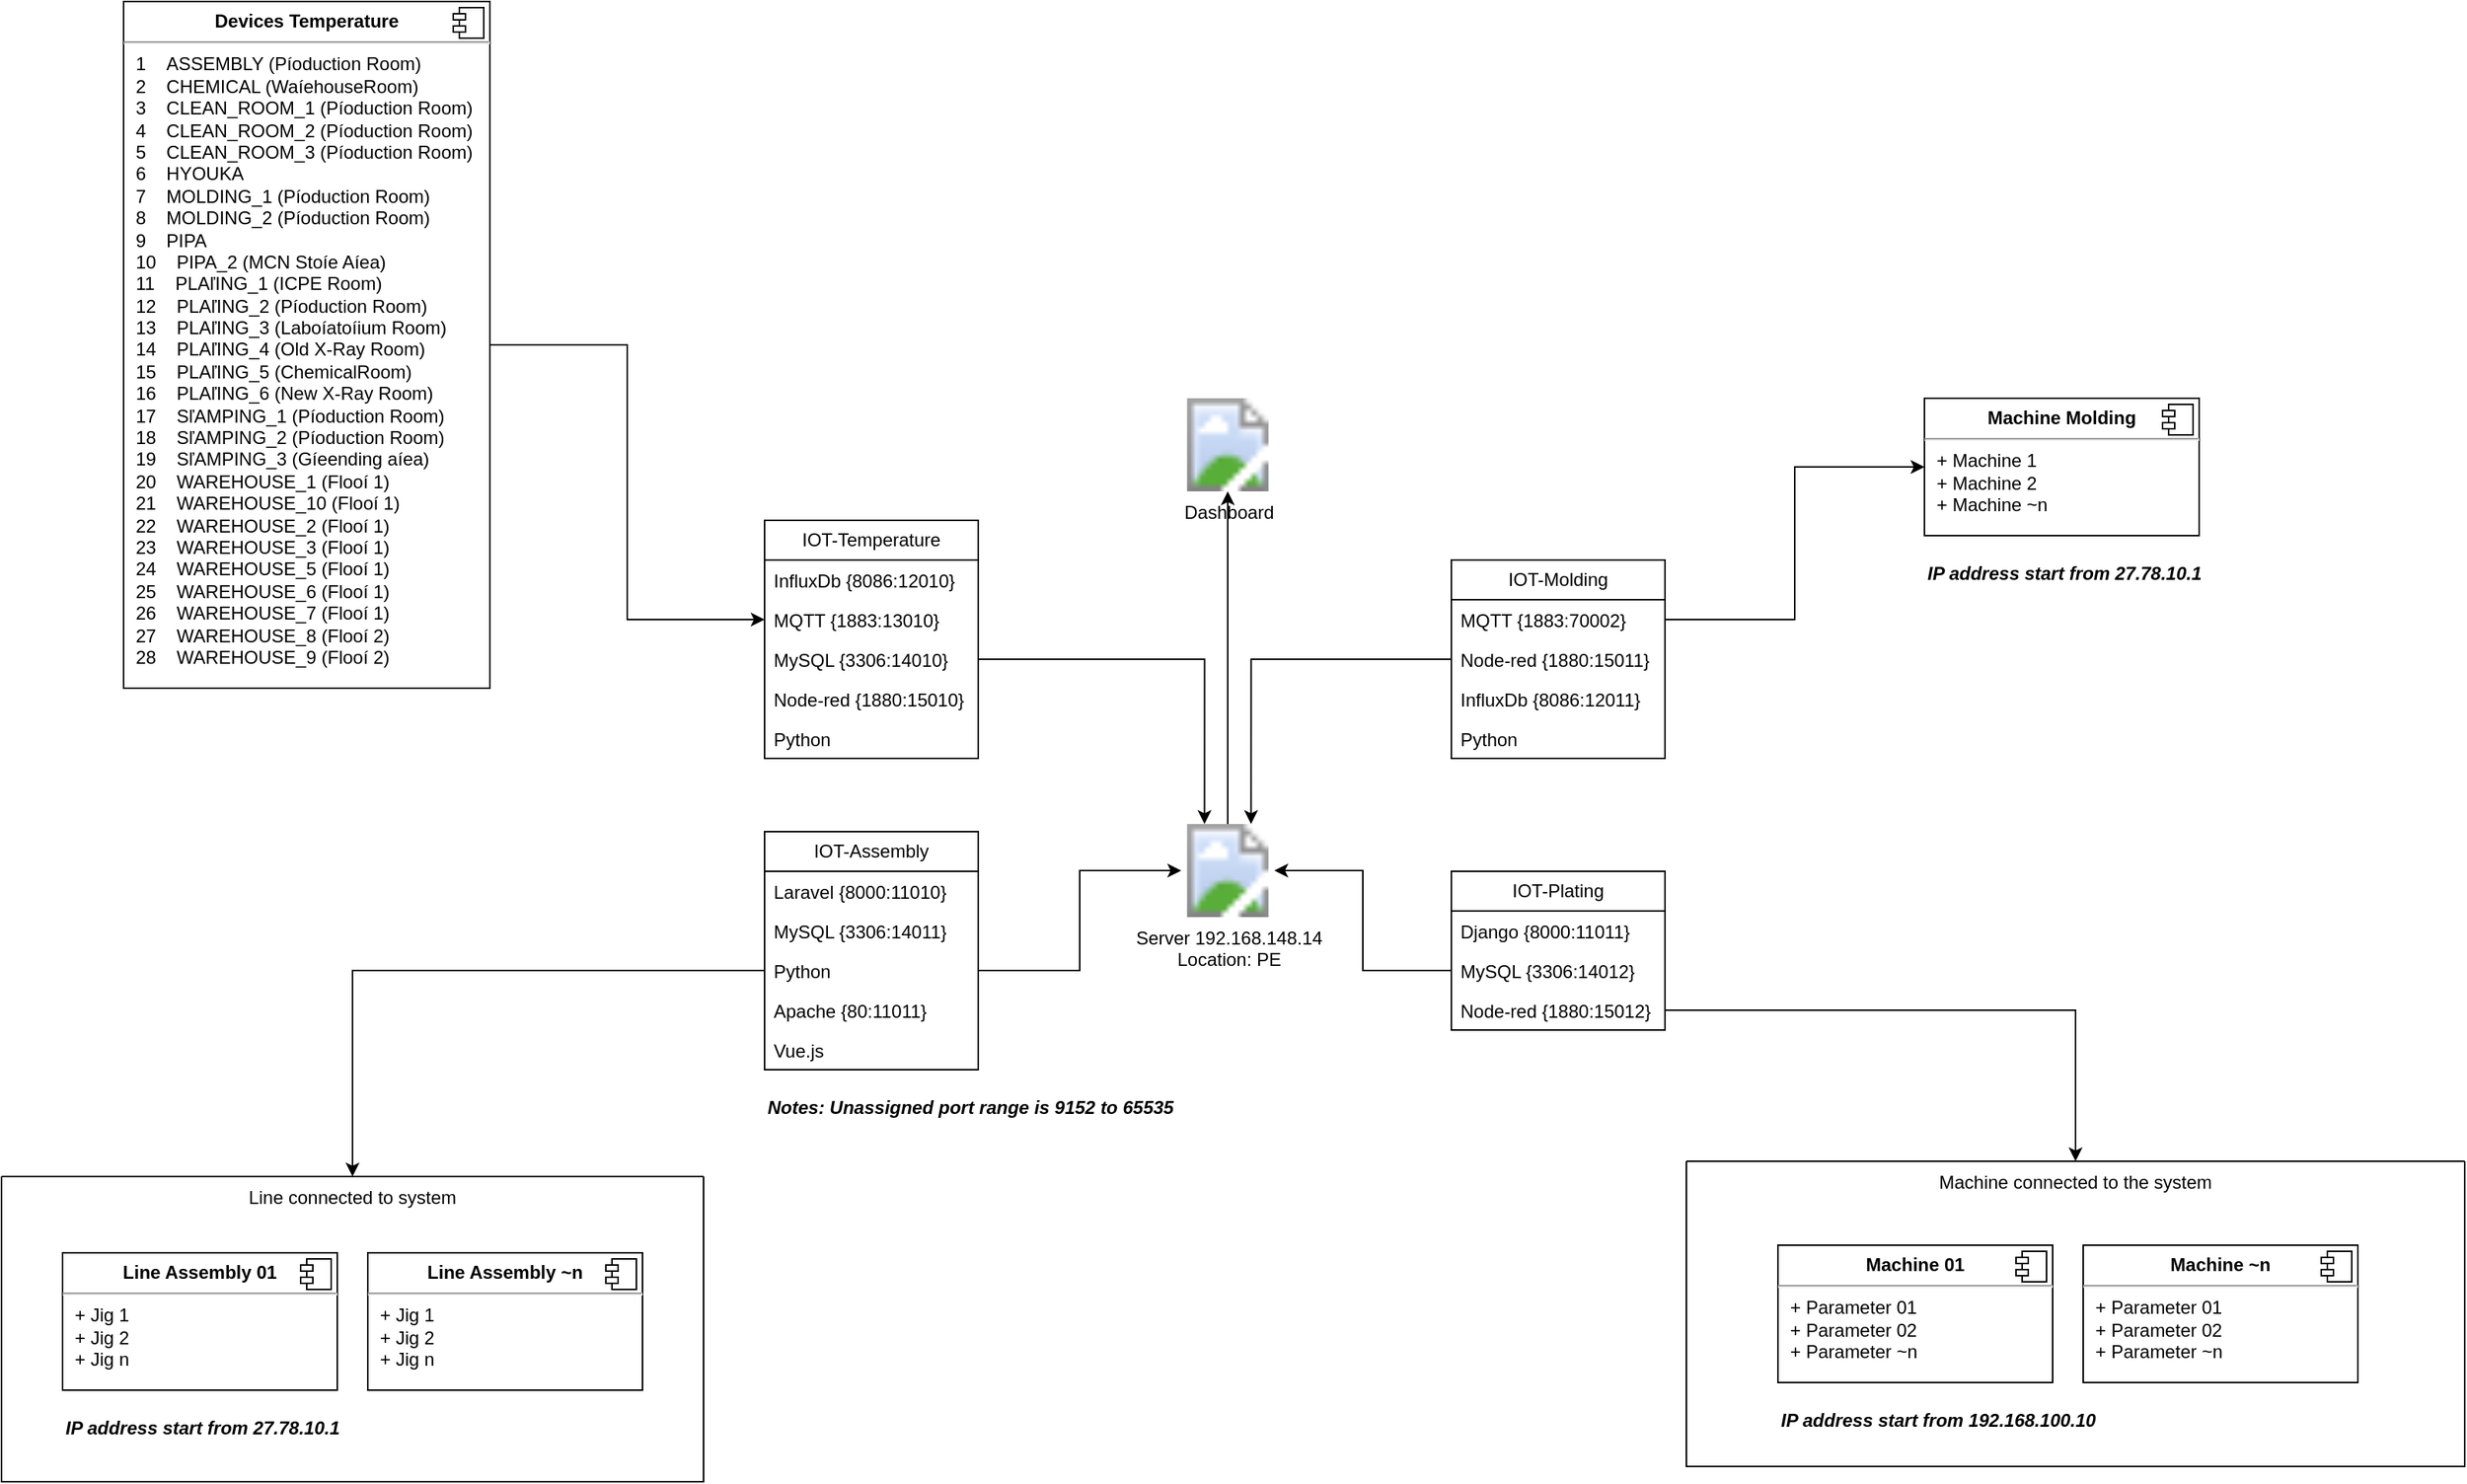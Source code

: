 <mxfile version="22.1.15" type="github">
  <diagram name="Page-1" id="UAp81h3L45RcLqznb5Cl">
    <mxGraphModel dx="1395" dy="682" grid="1" gridSize="10" guides="1" tooltips="1" connect="1" arrows="1" fold="1" page="1" pageScale="1" pageWidth="827" pageHeight="1169" math="0" shadow="0">
      <root>
        <mxCell id="0" />
        <mxCell id="1" parent="0" />
        <mxCell id="YYW5yUekanyOZ95xu2rr-1" value="IOT-Temperature" style="swimlane;fontStyle=0;childLayout=stackLayout;horizontal=1;startSize=26;fillColor=none;horizontalStack=0;resizeParent=1;resizeParentMax=0;resizeLast=0;collapsible=1;marginBottom=0;whiteSpace=wrap;html=1;" parent="1" vertex="1">
          <mxGeometry x="540" y="430" width="140" height="156" as="geometry" />
        </mxCell>
        <mxCell id="YYW5yUekanyOZ95xu2rr-2" value="InfluxDb {8086:12010}" style="text;strokeColor=none;fillColor=none;align=left;verticalAlign=top;spacingLeft=4;spacingRight=4;overflow=hidden;rotatable=0;points=[[0,0.5],[1,0.5]];portConstraint=eastwest;whiteSpace=wrap;html=1;" parent="YYW5yUekanyOZ95xu2rr-1" vertex="1">
          <mxGeometry y="26" width="140" height="26" as="geometry" />
        </mxCell>
        <mxCell id="YYW5yUekanyOZ95xu2rr-3" value="MQTT {1883:13010}" style="text;strokeColor=none;fillColor=none;align=left;verticalAlign=top;spacingLeft=4;spacingRight=4;overflow=hidden;rotatable=0;points=[[0,0.5],[1,0.5]];portConstraint=eastwest;whiteSpace=wrap;html=1;" parent="YYW5yUekanyOZ95xu2rr-1" vertex="1">
          <mxGeometry y="52" width="140" height="26" as="geometry" />
        </mxCell>
        <mxCell id="YYW5yUekanyOZ95xu2rr-4" value="MySQL {3306:14010}" style="text;strokeColor=none;fillColor=none;align=left;verticalAlign=top;spacingLeft=4;spacingRight=4;overflow=hidden;rotatable=0;points=[[0,0.5],[1,0.5]];portConstraint=eastwest;whiteSpace=wrap;html=1;" parent="YYW5yUekanyOZ95xu2rr-1" vertex="1">
          <mxGeometry y="78" width="140" height="26" as="geometry" />
        </mxCell>
        <mxCell id="YYW5yUekanyOZ95xu2rr-5" value="Node-red {1880:15010}" style="text;strokeColor=none;fillColor=none;align=left;verticalAlign=top;spacingLeft=4;spacingRight=4;overflow=hidden;rotatable=0;points=[[0,0.5],[1,0.5]];portConstraint=eastwest;whiteSpace=wrap;html=1;" parent="YYW5yUekanyOZ95xu2rr-1" vertex="1">
          <mxGeometry y="104" width="140" height="26" as="geometry" />
        </mxCell>
        <mxCell id="YYW5yUekanyOZ95xu2rr-6" value="Python" style="text;strokeColor=none;fillColor=none;align=left;verticalAlign=top;spacingLeft=4;spacingRight=4;overflow=hidden;rotatable=0;points=[[0,0.5],[1,0.5]];portConstraint=eastwest;whiteSpace=wrap;html=1;" parent="YYW5yUekanyOZ95xu2rr-1" vertex="1">
          <mxGeometry y="130" width="140" height="26" as="geometry" />
        </mxCell>
        <mxCell id="YYW5yUekanyOZ95xu2rr-7" value="IOT-Assembly" style="swimlane;fontStyle=0;childLayout=stackLayout;horizontal=1;startSize=26;fillColor=none;horizontalStack=0;resizeParent=1;resizeParentMax=0;resizeLast=0;collapsible=1;marginBottom=0;whiteSpace=wrap;html=1;" parent="1" vertex="1">
          <mxGeometry x="540" y="634" width="140" height="156" as="geometry" />
        </mxCell>
        <mxCell id="YYW5yUekanyOZ95xu2rr-8" value="Laravel {8000:11010}" style="text;strokeColor=none;fillColor=none;align=left;verticalAlign=top;spacingLeft=4;spacingRight=4;overflow=hidden;rotatable=0;points=[[0,0.5],[1,0.5]];portConstraint=eastwest;whiteSpace=wrap;html=1;" parent="YYW5yUekanyOZ95xu2rr-7" vertex="1">
          <mxGeometry y="26" width="140" height="26" as="geometry" />
        </mxCell>
        <mxCell id="YYW5yUekanyOZ95xu2rr-9" value="MySQL {3306:14011}" style="text;strokeColor=none;fillColor=none;align=left;verticalAlign=top;spacingLeft=4;spacingRight=4;overflow=hidden;rotatable=0;points=[[0,0.5],[1,0.5]];portConstraint=eastwest;whiteSpace=wrap;html=1;" parent="YYW5yUekanyOZ95xu2rr-7" vertex="1">
          <mxGeometry y="52" width="140" height="26" as="geometry" />
        </mxCell>
        <mxCell id="YYW5yUekanyOZ95xu2rr-10" value="Python" style="text;strokeColor=none;fillColor=none;align=left;verticalAlign=top;spacingLeft=4;spacingRight=4;overflow=hidden;rotatable=0;points=[[0,0.5],[1,0.5]];portConstraint=eastwest;whiteSpace=wrap;html=1;" parent="YYW5yUekanyOZ95xu2rr-7" vertex="1">
          <mxGeometry y="78" width="140" height="26" as="geometry" />
        </mxCell>
        <mxCell id="YYW5yUekanyOZ95xu2rr-11" value="Apache {80:11011}" style="text;strokeColor=none;fillColor=none;align=left;verticalAlign=top;spacingLeft=4;spacingRight=4;overflow=hidden;rotatable=0;points=[[0,0.5],[1,0.5]];portConstraint=eastwest;whiteSpace=wrap;html=1;" parent="YYW5yUekanyOZ95xu2rr-7" vertex="1">
          <mxGeometry y="104" width="140" height="26" as="geometry" />
        </mxCell>
        <mxCell id="YYW5yUekanyOZ95xu2rr-12" value="Vue.js" style="text;strokeColor=none;fillColor=none;align=left;verticalAlign=top;spacingLeft=4;spacingRight=4;overflow=hidden;rotatable=0;points=[[0,0.5],[1,0.5]];portConstraint=eastwest;whiteSpace=wrap;html=1;" parent="YYW5yUekanyOZ95xu2rr-7" vertex="1">
          <mxGeometry y="130" width="140" height="26" as="geometry" />
        </mxCell>
        <mxCell id="YYW5yUekanyOZ95xu2rr-14" value="IOT-Molding" style="swimlane;fontStyle=0;childLayout=stackLayout;horizontal=1;startSize=26;fillColor=none;horizontalStack=0;resizeParent=1;resizeParentMax=0;resizeLast=0;collapsible=1;marginBottom=0;whiteSpace=wrap;html=1;" parent="1" vertex="1">
          <mxGeometry x="990" y="456" width="140" height="130" as="geometry" />
        </mxCell>
        <mxCell id="YYW5yUekanyOZ95xu2rr-15" value="MQTT {1883:70002}" style="text;strokeColor=none;fillColor=none;align=left;verticalAlign=top;spacingLeft=4;spacingRight=4;overflow=hidden;rotatable=0;points=[[0,0.5],[1,0.5]];portConstraint=eastwest;whiteSpace=wrap;html=1;" parent="YYW5yUekanyOZ95xu2rr-14" vertex="1">
          <mxGeometry y="26" width="140" height="26" as="geometry" />
        </mxCell>
        <mxCell id="YYW5yUekanyOZ95xu2rr-16" value="Node-red {1880:15011}" style="text;strokeColor=none;fillColor=none;align=left;verticalAlign=top;spacingLeft=4;spacingRight=4;overflow=hidden;rotatable=0;points=[[0,0.5],[1,0.5]];portConstraint=eastwest;whiteSpace=wrap;html=1;" parent="YYW5yUekanyOZ95xu2rr-14" vertex="1">
          <mxGeometry y="52" width="140" height="26" as="geometry" />
        </mxCell>
        <mxCell id="YYW5yUekanyOZ95xu2rr-17" value="InfluxDb {8086:12011}" style="text;strokeColor=none;fillColor=none;align=left;verticalAlign=top;spacingLeft=4;spacingRight=4;overflow=hidden;rotatable=0;points=[[0,0.5],[1,0.5]];portConstraint=eastwest;whiteSpace=wrap;html=1;" parent="YYW5yUekanyOZ95xu2rr-14" vertex="1">
          <mxGeometry y="78" width="140" height="26" as="geometry" />
        </mxCell>
        <mxCell id="YYW5yUekanyOZ95xu2rr-18" value="Python" style="text;strokeColor=none;fillColor=none;align=left;verticalAlign=top;spacingLeft=4;spacingRight=4;overflow=hidden;rotatable=0;points=[[0,0.5],[1,0.5]];portConstraint=eastwest;whiteSpace=wrap;html=1;" parent="YYW5yUekanyOZ95xu2rr-14" vertex="1">
          <mxGeometry y="104" width="140" height="26" as="geometry" />
        </mxCell>
        <mxCell id="YYW5yUekanyOZ95xu2rr-21" value="IOT-Plating" style="swimlane;fontStyle=0;childLayout=stackLayout;horizontal=1;startSize=26;fillColor=none;horizontalStack=0;resizeParent=1;resizeParentMax=0;resizeLast=0;collapsible=1;marginBottom=0;whiteSpace=wrap;html=1;" parent="1" vertex="1">
          <mxGeometry x="990" y="660" width="140" height="104" as="geometry" />
        </mxCell>
        <mxCell id="YYW5yUekanyOZ95xu2rr-22" value="Django {8000:11011}" style="text;strokeColor=none;fillColor=none;align=left;verticalAlign=top;spacingLeft=4;spacingRight=4;overflow=hidden;rotatable=0;points=[[0,0.5],[1,0.5]];portConstraint=eastwest;whiteSpace=wrap;html=1;" parent="YYW5yUekanyOZ95xu2rr-21" vertex="1">
          <mxGeometry y="26" width="140" height="26" as="geometry" />
        </mxCell>
        <mxCell id="YYW5yUekanyOZ95xu2rr-23" value="MySQL {3306:14012}" style="text;strokeColor=none;fillColor=none;align=left;verticalAlign=top;spacingLeft=4;spacingRight=4;overflow=hidden;rotatable=0;points=[[0,0.5],[1,0.5]];portConstraint=eastwest;whiteSpace=wrap;html=1;" parent="YYW5yUekanyOZ95xu2rr-21" vertex="1">
          <mxGeometry y="52" width="140" height="26" as="geometry" />
        </mxCell>
        <mxCell id="YYW5yUekanyOZ95xu2rr-24" value="Node-red {1880:15012}" style="text;strokeColor=none;fillColor=none;align=left;verticalAlign=top;spacingLeft=4;spacingRight=4;overflow=hidden;rotatable=0;points=[[0,0.5],[1,0.5]];portConstraint=eastwest;whiteSpace=wrap;html=1;" parent="YYW5yUekanyOZ95xu2rr-21" vertex="1">
          <mxGeometry y="78" width="140" height="26" as="geometry" />
        </mxCell>
        <mxCell id="YYW5yUekanyOZ95xu2rr-34" style="edgeStyle=orthogonalEdgeStyle;rounded=0;orthogonalLoop=1;jettySize=auto;html=1;exitX=0.5;exitY=0;exitDx=0;exitDy=0;entryX=0.5;entryY=1;entryDx=0;entryDy=0;" parent="1" source="YYW5yUekanyOZ95xu2rr-26" target="YYW5yUekanyOZ95xu2rr-27" edge="1">
          <mxGeometry relative="1" as="geometry" />
        </mxCell>
        <mxCell id="YYW5yUekanyOZ95xu2rr-26" value="Server 192.168.148.14&lt;br&gt;Location: PE" style="shape=image;html=1;verticalLabelPosition=bottom;verticalAlign=top;imageAspect=1;aspect=fixed;image=https://cdn2.iconfinder.com/data/icons/whcompare-isometric-web-hosting-servers/50/value-server-512.png;" parent="1" vertex="1">
          <mxGeometry x="813" y="629" width="61" height="61" as="geometry" />
        </mxCell>
        <mxCell id="YYW5yUekanyOZ95xu2rr-27" value="Dashboard" style="shape=image;html=1;verticalLabelPosition=bottom;verticalAlign=top;imageAspect=1;aspect=fixed;image=https://cdn2.iconfinder.com/data/icons/whcompare-isometric-web-hosting-servers/50/browser-window-with-stats-256.png;" parent="1" vertex="1">
          <mxGeometry x="813" y="350" width="61" height="61" as="geometry" />
        </mxCell>
        <mxCell id="YYW5yUekanyOZ95xu2rr-28" style="edgeStyle=orthogonalEdgeStyle;rounded=0;orthogonalLoop=1;jettySize=auto;html=1;entryX=0.25;entryY=0;entryDx=0;entryDy=0;" parent="1" source="YYW5yUekanyOZ95xu2rr-4" target="YYW5yUekanyOZ95xu2rr-26" edge="1">
          <mxGeometry relative="1" as="geometry" />
        </mxCell>
        <mxCell id="YYW5yUekanyOZ95xu2rr-29" style="edgeStyle=orthogonalEdgeStyle;rounded=0;orthogonalLoop=1;jettySize=auto;html=1;entryX=0.75;entryY=0;entryDx=0;entryDy=0;" parent="1" source="YYW5yUekanyOZ95xu2rr-16" target="YYW5yUekanyOZ95xu2rr-26" edge="1">
          <mxGeometry relative="1" as="geometry">
            <mxPoint x="920" y="650" as="targetPoint" />
          </mxGeometry>
        </mxCell>
        <mxCell id="YYW5yUekanyOZ95xu2rr-30" style="edgeStyle=orthogonalEdgeStyle;rounded=0;orthogonalLoop=1;jettySize=auto;html=1;entryX=1;entryY=0.5;entryDx=0;entryDy=0;" parent="1" source="YYW5yUekanyOZ95xu2rr-23" target="YYW5yUekanyOZ95xu2rr-26" edge="1">
          <mxGeometry relative="1" as="geometry" />
        </mxCell>
        <mxCell id="YYW5yUekanyOZ95xu2rr-31" style="edgeStyle=orthogonalEdgeStyle;rounded=0;orthogonalLoop=1;jettySize=auto;html=1;entryX=0;entryY=0.5;entryDx=0;entryDy=0;" parent="1" source="YYW5yUekanyOZ95xu2rr-10" target="YYW5yUekanyOZ95xu2rr-26" edge="1">
          <mxGeometry relative="1" as="geometry" />
        </mxCell>
        <mxCell id="YYW5yUekanyOZ95xu2rr-33" value="Notes: Unassigned port range is&amp;nbsp;9152 to 65535" style="text;html=1;strokeColor=none;fillColor=none;align=left;verticalAlign=middle;whiteSpace=wrap;rounded=0;fontStyle=3" parent="1" vertex="1">
          <mxGeometry x="540" y="800" width="270" height="30" as="geometry" />
        </mxCell>
        <mxCell id="YYW5yUekanyOZ95xu2rr-50" style="edgeStyle=orthogonalEdgeStyle;rounded=0;orthogonalLoop=1;jettySize=auto;html=1;entryX=0;entryY=0.5;entryDx=0;entryDy=0;" parent="1" source="YYW5yUekanyOZ95xu2rr-40" target="YYW5yUekanyOZ95xu2rr-3" edge="1">
          <mxGeometry relative="1" as="geometry" />
        </mxCell>
        <mxCell id="YYW5yUekanyOZ95xu2rr-40" value="&lt;p style=&quot;margin:0px;margin-top:6px;text-align:center;&quot;&gt;&lt;b&gt;Devices Temperature&lt;/b&gt;&lt;/p&gt;&lt;hr&gt;&lt;p style=&quot;margin:0px;margin-left:8px;&quot;&gt;1&lt;span style=&quot;white-space: pre;&quot;&gt;&amp;nbsp;&amp;nbsp;&amp;nbsp;&amp;nbsp;&lt;/span&gt;ASSEMBLY (Píoduction Room)&lt;/p&gt;&lt;p style=&quot;margin:0px;margin-left:8px;&quot;&gt;2&lt;span style=&quot;&quot;&gt;&lt;span style=&quot;white-space: pre;&quot;&gt;&amp;nbsp;&amp;nbsp;&amp;nbsp;&amp;nbsp;&lt;/span&gt;&lt;/span&gt;CHEMICAL (WaíehouseRoom)&lt;/p&gt;&lt;p style=&quot;margin:0px;margin-left:8px;&quot;&gt;3&lt;span style=&quot;&quot;&gt;&lt;span style=&quot;white-space: pre;&quot;&gt;&amp;nbsp;&amp;nbsp;&amp;nbsp;&amp;nbsp;&lt;/span&gt;&lt;/span&gt;CLEAN_ROOM_1 (Píoduction Room)&lt;/p&gt;&lt;p style=&quot;margin:0px;margin-left:8px;&quot;&gt;4&lt;span style=&quot;&quot;&gt;&lt;span style=&quot;white-space: pre;&quot;&gt;&amp;nbsp;&amp;nbsp;&amp;nbsp;&amp;nbsp;&lt;/span&gt;&lt;/span&gt;CLEAN_ROOM_2 (Píoduction Room)&lt;/p&gt;&lt;p style=&quot;margin:0px;margin-left:8px;&quot;&gt;5&lt;span style=&quot;&quot;&gt;&lt;span style=&quot;white-space: pre;&quot;&gt;&amp;nbsp;&amp;nbsp;&amp;nbsp;&amp;nbsp;&lt;/span&gt;&lt;/span&gt;CLEAN_ROOM_3 (Píoduction Room)&lt;/p&gt;&lt;p style=&quot;margin:0px;margin-left:8px;&quot;&gt;6&lt;span style=&quot;&quot;&gt;&lt;span style=&quot;white-space: pre;&quot;&gt;&amp;nbsp;&amp;nbsp;&amp;nbsp;&amp;nbsp;&lt;/span&gt;&lt;/span&gt;HYOUKA&lt;/p&gt;&lt;p style=&quot;margin:0px;margin-left:8px;&quot;&gt;7&lt;span style=&quot;&quot;&gt;&lt;span style=&quot;white-space: pre;&quot;&gt;&amp;nbsp;&amp;nbsp;&amp;nbsp;&amp;nbsp;&lt;/span&gt;&lt;/span&gt;MOLDING_1 (Píoduction Room)&lt;/p&gt;&lt;p style=&quot;margin:0px;margin-left:8px;&quot;&gt;8&lt;span style=&quot;&quot;&gt;&lt;span style=&quot;white-space: pre;&quot;&gt;&amp;nbsp;&amp;nbsp;&amp;nbsp;&amp;nbsp;&lt;/span&gt;&lt;/span&gt;MOLDING_2 (Píoduction Room)&lt;/p&gt;&lt;p style=&quot;margin:0px;margin-left:8px;&quot;&gt;9&lt;span style=&quot;&quot;&gt;&lt;span style=&quot;white-space: pre;&quot;&gt;&amp;nbsp;&amp;nbsp;&amp;nbsp;&amp;nbsp;&lt;/span&gt;&lt;/span&gt;PIPA&lt;/p&gt;&lt;p style=&quot;margin:0px;margin-left:8px;&quot;&gt;10&lt;span style=&quot;&quot;&gt;&lt;span style=&quot;white-space: pre;&quot;&gt;&amp;nbsp;&amp;nbsp;&amp;nbsp;&amp;nbsp;&lt;/span&gt;&lt;/span&gt;PIPA_2 (MCN Stoíe Aíea)&lt;/p&gt;&lt;p style=&quot;margin:0px;margin-left:8px;&quot;&gt;11&lt;span style=&quot;&quot;&gt;&lt;span style=&quot;white-space: pre;&quot;&gt;&amp;nbsp;&amp;nbsp;&amp;nbsp;&amp;nbsp;&lt;/span&gt;&lt;/span&gt;PLAľING_1 (ICPE Room)&lt;/p&gt;&lt;p style=&quot;margin:0px;margin-left:8px;&quot;&gt;12&lt;span style=&quot;&quot;&gt;&lt;span style=&quot;white-space: pre;&quot;&gt;&amp;nbsp;&amp;nbsp;&amp;nbsp;&amp;nbsp;&lt;/span&gt;&lt;/span&gt;PLAľING_2 (Píoduction Room)&lt;/p&gt;&lt;p style=&quot;margin:0px;margin-left:8px;&quot;&gt;13&lt;span style=&quot;&quot;&gt;&lt;span style=&quot;white-space: pre;&quot;&gt;&amp;nbsp;&amp;nbsp;&amp;nbsp;&amp;nbsp;&lt;/span&gt;&lt;/span&gt;PLAľING_3 (Laboíatoíium Room)&lt;/p&gt;&lt;p style=&quot;margin:0px;margin-left:8px;&quot;&gt;14&lt;span style=&quot;&quot;&gt;&lt;span style=&quot;white-space: pre;&quot;&gt;&amp;nbsp;&amp;nbsp;&amp;nbsp;&amp;nbsp;&lt;/span&gt;&lt;/span&gt;PLAľING_4 (Old X-Ray Room)&lt;/p&gt;&lt;p style=&quot;margin:0px;margin-left:8px;&quot;&gt;15&lt;span style=&quot;&quot;&gt;&lt;span style=&quot;white-space: pre;&quot;&gt;&amp;nbsp;&amp;nbsp;&amp;nbsp;&amp;nbsp;&lt;/span&gt;&lt;/span&gt;PLAľING_5 (ChemicalRoom)&lt;/p&gt;&lt;p style=&quot;margin:0px;margin-left:8px;&quot;&gt;16&lt;span style=&quot;&quot;&gt;&lt;span style=&quot;white-space: pre;&quot;&gt;&amp;nbsp;&amp;nbsp;&amp;nbsp;&amp;nbsp;&lt;/span&gt;&lt;/span&gt;PLAľING_6 (New X-Ray Room)&lt;/p&gt;&lt;p style=&quot;margin:0px;margin-left:8px;&quot;&gt;17&lt;span style=&quot;&quot;&gt;&lt;span style=&quot;white-space: pre;&quot;&gt;&amp;nbsp;&amp;nbsp;&amp;nbsp;&amp;nbsp;&lt;/span&gt;&lt;/span&gt;SľAMPING_1 (Píoduction Room)&lt;/p&gt;&lt;p style=&quot;margin:0px;margin-left:8px;&quot;&gt;18&lt;span style=&quot;&quot;&gt;&lt;span style=&quot;white-space: pre;&quot;&gt;&amp;nbsp;&amp;nbsp;&amp;nbsp;&amp;nbsp;&lt;/span&gt;&lt;/span&gt;SľAMPING_2 (Píoduction Room)&lt;/p&gt;&lt;p style=&quot;margin:0px;margin-left:8px;&quot;&gt;19&lt;span style=&quot;&quot;&gt;&lt;span style=&quot;white-space: pre;&quot;&gt;&amp;nbsp;&amp;nbsp;&amp;nbsp;&amp;nbsp;&lt;/span&gt;&lt;/span&gt;SľAMPING_3 (Gíeending aíea)&lt;/p&gt;&lt;p style=&quot;margin:0px;margin-left:8px;&quot;&gt;20&lt;span style=&quot;&quot;&gt;&lt;span style=&quot;white-space: pre;&quot;&gt;&amp;nbsp;&amp;nbsp;&amp;nbsp;&amp;nbsp;&lt;/span&gt;&lt;/span&gt;WAREHOUSE_1 (Flooí 1)&lt;/p&gt;&lt;p style=&quot;margin:0px;margin-left:8px;&quot;&gt;21&lt;span style=&quot;&quot;&gt;&lt;span style=&quot;white-space: pre;&quot;&gt;&amp;nbsp;&amp;nbsp;&amp;nbsp;&amp;nbsp;&lt;/span&gt;&lt;/span&gt;WAREHOUSE_10 (Flooí 1)&lt;/p&gt;&lt;p style=&quot;margin:0px;margin-left:8px;&quot;&gt;22&lt;span style=&quot;&quot;&gt;&lt;span style=&quot;white-space: pre;&quot;&gt;&amp;nbsp;&amp;nbsp;&amp;nbsp;&amp;nbsp;&lt;/span&gt;&lt;/span&gt;WAREHOUSE_2 (Flooí 1)&lt;/p&gt;&lt;p style=&quot;margin:0px;margin-left:8px;&quot;&gt;23&lt;span style=&quot;&quot;&gt;&lt;span style=&quot;white-space: pre;&quot;&gt;&amp;nbsp;&amp;nbsp;&amp;nbsp;&amp;nbsp;&lt;/span&gt;&lt;/span&gt;WAREHOUSE_3 (Flooí 1)&lt;/p&gt;&lt;p style=&quot;margin:0px;margin-left:8px;&quot;&gt;24&lt;span style=&quot;&quot;&gt;&lt;span style=&quot;white-space: pre;&quot;&gt;&amp;nbsp;&amp;nbsp;&amp;nbsp;&amp;nbsp;&lt;/span&gt;&lt;/span&gt;WAREHOUSE_5 (Flooí 1)&lt;/p&gt;&lt;p style=&quot;margin:0px;margin-left:8px;&quot;&gt;25&lt;span style=&quot;&quot;&gt;&lt;span style=&quot;white-space: pre;&quot;&gt;&amp;nbsp;&amp;nbsp;&amp;nbsp;&amp;nbsp;&lt;/span&gt;&lt;/span&gt;WAREHOUSE_6 (Flooí 1)&lt;/p&gt;&lt;p style=&quot;margin:0px;margin-left:8px;&quot;&gt;26&lt;span style=&quot;&quot;&gt;&lt;span style=&quot;white-space: pre;&quot;&gt;&amp;nbsp;&amp;nbsp;&amp;nbsp;&amp;nbsp;&lt;/span&gt;&lt;/span&gt;WAREHOUSE_7 (Flooí 1)&lt;/p&gt;&lt;p style=&quot;margin:0px;margin-left:8px;&quot;&gt;27&lt;span style=&quot;&quot;&gt;&lt;span style=&quot;white-space: pre;&quot;&gt;&amp;nbsp;&amp;nbsp;&amp;nbsp;&amp;nbsp;&lt;/span&gt;&lt;/span&gt;WAREHOUSE_8 (Flooí 2)&lt;/p&gt;&lt;p style=&quot;margin:0px;margin-left:8px;&quot;&gt;28&lt;span style=&quot;&quot;&gt;&lt;span style=&quot;white-space: pre;&quot;&gt;&amp;nbsp;&amp;nbsp;&amp;nbsp;&amp;nbsp;&lt;/span&gt;&lt;/span&gt;WAREHOUSE_9 (Flooí 2)&lt;/p&gt;" style="align=left;overflow=fill;html=1;dropTarget=0;whiteSpace=wrap;" parent="1" vertex="1">
          <mxGeometry x="120" y="90" width="240" height="450" as="geometry" />
        </mxCell>
        <mxCell id="YYW5yUekanyOZ95xu2rr-41" value="" style="shape=component;jettyWidth=8;jettyHeight=4;" parent="YYW5yUekanyOZ95xu2rr-40" vertex="1">
          <mxGeometry x="1" width="20" height="20" relative="1" as="geometry">
            <mxPoint x="-24" y="4" as="offset" />
          </mxGeometry>
        </mxCell>
        <mxCell id="YYW5yUekanyOZ95xu2rr-54" style="edgeStyle=orthogonalEdgeStyle;rounded=0;orthogonalLoop=1;jettySize=auto;html=1;entryX=0.5;entryY=0;entryDx=0;entryDy=0;" parent="1" source="YYW5yUekanyOZ95xu2rr-10" target="YYW5yUekanyOZ95xu2rr-75" edge="1">
          <mxGeometry relative="1" as="geometry">
            <mxPoint x="265" y="870" as="targetPoint" />
          </mxGeometry>
        </mxCell>
        <mxCell id="YYW5yUekanyOZ95xu2rr-63" value="" style="group" parent="1" vertex="1" connectable="0">
          <mxGeometry x="1300" y="350" width="190" height="130" as="geometry" />
        </mxCell>
        <mxCell id="YYW5yUekanyOZ95xu2rr-57" value="&lt;p style=&quot;margin:0px;margin-top:6px;text-align:center;&quot;&gt;&lt;b&gt;Machine Molding&lt;/b&gt;&lt;/p&gt;&lt;hr&gt;&lt;p style=&quot;margin:0px;margin-left:8px;&quot;&gt;+ Machine 1&lt;/p&gt;&lt;p style=&quot;margin:0px;margin-left:8px;&quot;&gt;+ Machine 2&lt;/p&gt;&lt;p style=&quot;margin:0px;margin-left:8px;&quot;&gt;+ Machine ~n&lt;/p&gt;" style="align=left;overflow=fill;html=1;dropTarget=0;whiteSpace=wrap;" parent="YYW5yUekanyOZ95xu2rr-63" vertex="1">
          <mxGeometry width="180" height="90" as="geometry" />
        </mxCell>
        <mxCell id="YYW5yUekanyOZ95xu2rr-58" value="" style="shape=component;jettyWidth=8;jettyHeight=4;" parent="YYW5yUekanyOZ95xu2rr-57" vertex="1">
          <mxGeometry x="1" width="20" height="20" relative="1" as="geometry">
            <mxPoint x="-24" y="4" as="offset" />
          </mxGeometry>
        </mxCell>
        <mxCell id="YYW5yUekanyOZ95xu2rr-61" value="IP address start from 27.78.10.1" style="text;html=1;strokeColor=none;fillColor=none;align=left;verticalAlign=middle;whiteSpace=wrap;rounded=0;fontStyle=3" parent="YYW5yUekanyOZ95xu2rr-63" vertex="1">
          <mxGeometry y="100" width="190" height="30" as="geometry" />
        </mxCell>
        <mxCell id="YYW5yUekanyOZ95xu2rr-65" style="edgeStyle=orthogonalEdgeStyle;rounded=0;orthogonalLoop=1;jettySize=auto;html=1;entryX=0;entryY=0.5;entryDx=0;entryDy=0;" parent="1" source="YYW5yUekanyOZ95xu2rr-15" target="YYW5yUekanyOZ95xu2rr-57" edge="1">
          <mxGeometry relative="1" as="geometry" />
        </mxCell>
        <mxCell id="YYW5yUekanyOZ95xu2rr-76" value="Line connected to system" style="group" parent="1" vertex="1" connectable="0">
          <mxGeometry x="40" y="860" width="460" height="200" as="geometry" />
        </mxCell>
        <mxCell id="YYW5yUekanyOZ95xu2rr-49" value="" style="group" parent="YYW5yUekanyOZ95xu2rr-76" vertex="1" connectable="0">
          <mxGeometry x="40" y="50" width="380" height="130" as="geometry" />
        </mxCell>
        <mxCell id="YYW5yUekanyOZ95xu2rr-35" value="&lt;p style=&quot;margin:0px;margin-top:6px;text-align:center;&quot;&gt;&lt;b&gt;Line Assembly 01&lt;/b&gt;&lt;/p&gt;&lt;hr&gt;&lt;p style=&quot;margin:0px;margin-left:8px;&quot;&gt;+ Jig 1&lt;/p&gt;&lt;p style=&quot;margin:0px;margin-left:8px;&quot;&gt;+ Jig 2&lt;/p&gt;&lt;p style=&quot;margin:0px;margin-left:8px;&quot;&gt;+ Jig n&lt;/p&gt;" style="align=left;overflow=fill;html=1;dropTarget=0;whiteSpace=wrap;" parent="YYW5yUekanyOZ95xu2rr-49" vertex="1">
          <mxGeometry width="180" height="90" as="geometry" />
        </mxCell>
        <mxCell id="YYW5yUekanyOZ95xu2rr-36" value="" style="shape=component;jettyWidth=8;jettyHeight=4;" parent="YYW5yUekanyOZ95xu2rr-35" vertex="1">
          <mxGeometry x="1" width="20" height="20" relative="1" as="geometry">
            <mxPoint x="-24" y="4" as="offset" />
          </mxGeometry>
        </mxCell>
        <mxCell id="YYW5yUekanyOZ95xu2rr-37" value="&lt;p style=&quot;margin:0px;margin-top:6px;text-align:center;&quot;&gt;&lt;b&gt;Line Assembly ~n&lt;/b&gt;&lt;/p&gt;&lt;hr&gt;&lt;p style=&quot;margin:0px;margin-left:8px;&quot;&gt;+ Jig 1&lt;/p&gt;&lt;p style=&quot;margin:0px;margin-left:8px;&quot;&gt;+ Jig 2&lt;/p&gt;&lt;p style=&quot;margin:0px;margin-left:8px;&quot;&gt;+ Jig n&lt;/p&gt;" style="align=left;overflow=fill;html=1;dropTarget=0;whiteSpace=wrap;" parent="YYW5yUekanyOZ95xu2rr-49" vertex="1">
          <mxGeometry x="200" width="180" height="90" as="geometry" />
        </mxCell>
        <mxCell id="YYW5yUekanyOZ95xu2rr-38" value="" style="shape=component;jettyWidth=8;jettyHeight=4;" parent="YYW5yUekanyOZ95xu2rr-37" vertex="1">
          <mxGeometry x="1" width="20" height="20" relative="1" as="geometry">
            <mxPoint x="-24" y="4" as="offset" />
          </mxGeometry>
        </mxCell>
        <mxCell id="YYW5yUekanyOZ95xu2rr-48" value="IP address start from 27.78.10.1" style="text;html=1;strokeColor=none;fillColor=none;align=left;verticalAlign=middle;whiteSpace=wrap;rounded=0;fontStyle=3" parent="YYW5yUekanyOZ95xu2rr-49" vertex="1">
          <mxGeometry y="100" width="190" height="30" as="geometry" />
        </mxCell>
        <mxCell id="YYW5yUekanyOZ95xu2rr-75" value="" style="swimlane;startSize=0;" parent="YYW5yUekanyOZ95xu2rr-76" vertex="1">
          <mxGeometry width="460" height="200" as="geometry" />
        </mxCell>
        <mxCell id="YYW5yUekanyOZ95xu2rr-77" value="Machine connected to the system" style="group" parent="1" vertex="1" connectable="0">
          <mxGeometry x="1144" y="850" width="510" height="200" as="geometry" />
        </mxCell>
        <mxCell id="YYW5yUekanyOZ95xu2rr-68" value="&lt;p style=&quot;margin:0px;margin-top:6px;text-align:center;&quot;&gt;&lt;b&gt;Machine 01&lt;/b&gt;&lt;/p&gt;&lt;hr&gt;&lt;p style=&quot;margin:0px;margin-left:8px;&quot;&gt;+ Parameter 01&lt;/p&gt;&lt;p style=&quot;margin:0px;margin-left:8px;&quot;&gt;+ Parameter 02&lt;/p&gt;&lt;p style=&quot;margin:0px;margin-left:8px;&quot;&gt;+ Parameter ~n&lt;/p&gt;" style="align=left;overflow=fill;html=1;dropTarget=0;whiteSpace=wrap;" parent="YYW5yUekanyOZ95xu2rr-77" vertex="1">
          <mxGeometry x="60" y="55" width="180" height="90" as="geometry" />
        </mxCell>
        <mxCell id="YYW5yUekanyOZ95xu2rr-69" value="" style="shape=component;jettyWidth=8;jettyHeight=4;" parent="YYW5yUekanyOZ95xu2rr-68" vertex="1">
          <mxGeometry x="1" width="20" height="20" relative="1" as="geometry">
            <mxPoint x="-24" y="4" as="offset" />
          </mxGeometry>
        </mxCell>
        <mxCell id="YYW5yUekanyOZ95xu2rr-70" value="&lt;p style=&quot;margin:0px;margin-top:6px;text-align:center;&quot;&gt;&lt;b&gt;Machine ~n&lt;/b&gt;&lt;/p&gt;&lt;hr&gt;&lt;p style=&quot;margin:0px;margin-left:8px;&quot;&gt;+ Parameter 01&lt;/p&gt;&lt;p style=&quot;margin:0px;margin-left:8px;&quot;&gt;+ Parameter 02&lt;/p&gt;&lt;p style=&quot;margin:0px;margin-left:8px;&quot;&gt;+ Parameter ~n&lt;/p&gt;" style="align=left;overflow=fill;html=1;dropTarget=0;whiteSpace=wrap;" parent="YYW5yUekanyOZ95xu2rr-77" vertex="1">
          <mxGeometry x="260" y="55" width="180" height="90" as="geometry" />
        </mxCell>
        <mxCell id="YYW5yUekanyOZ95xu2rr-71" value="" style="shape=component;jettyWidth=8;jettyHeight=4;" parent="YYW5yUekanyOZ95xu2rr-70" vertex="1">
          <mxGeometry x="1" width="20" height="20" relative="1" as="geometry">
            <mxPoint x="-24" y="4" as="offset" />
          </mxGeometry>
        </mxCell>
        <mxCell id="YYW5yUekanyOZ95xu2rr-72" value="IP address start from 192.168.100.10" style="text;html=1;strokeColor=none;fillColor=none;align=left;verticalAlign=middle;whiteSpace=wrap;rounded=0;fontStyle=3" parent="YYW5yUekanyOZ95xu2rr-77" vertex="1">
          <mxGeometry x="60" y="155" width="310" height="30" as="geometry" />
        </mxCell>
        <mxCell id="YYW5yUekanyOZ95xu2rr-74" value="" style="swimlane;startSize=0;" parent="YYW5yUekanyOZ95xu2rr-77" vertex="1">
          <mxGeometry width="510" height="200" as="geometry" />
        </mxCell>
        <mxCell id="YYW5yUekanyOZ95xu2rr-78" style="edgeStyle=orthogonalEdgeStyle;rounded=0;orthogonalLoop=1;jettySize=auto;html=1;entryX=0.5;entryY=0;entryDx=0;entryDy=0;" parent="1" source="YYW5yUekanyOZ95xu2rr-24" target="YYW5yUekanyOZ95xu2rr-74" edge="1">
          <mxGeometry relative="1" as="geometry" />
        </mxCell>
      </root>
    </mxGraphModel>
  </diagram>
</mxfile>
